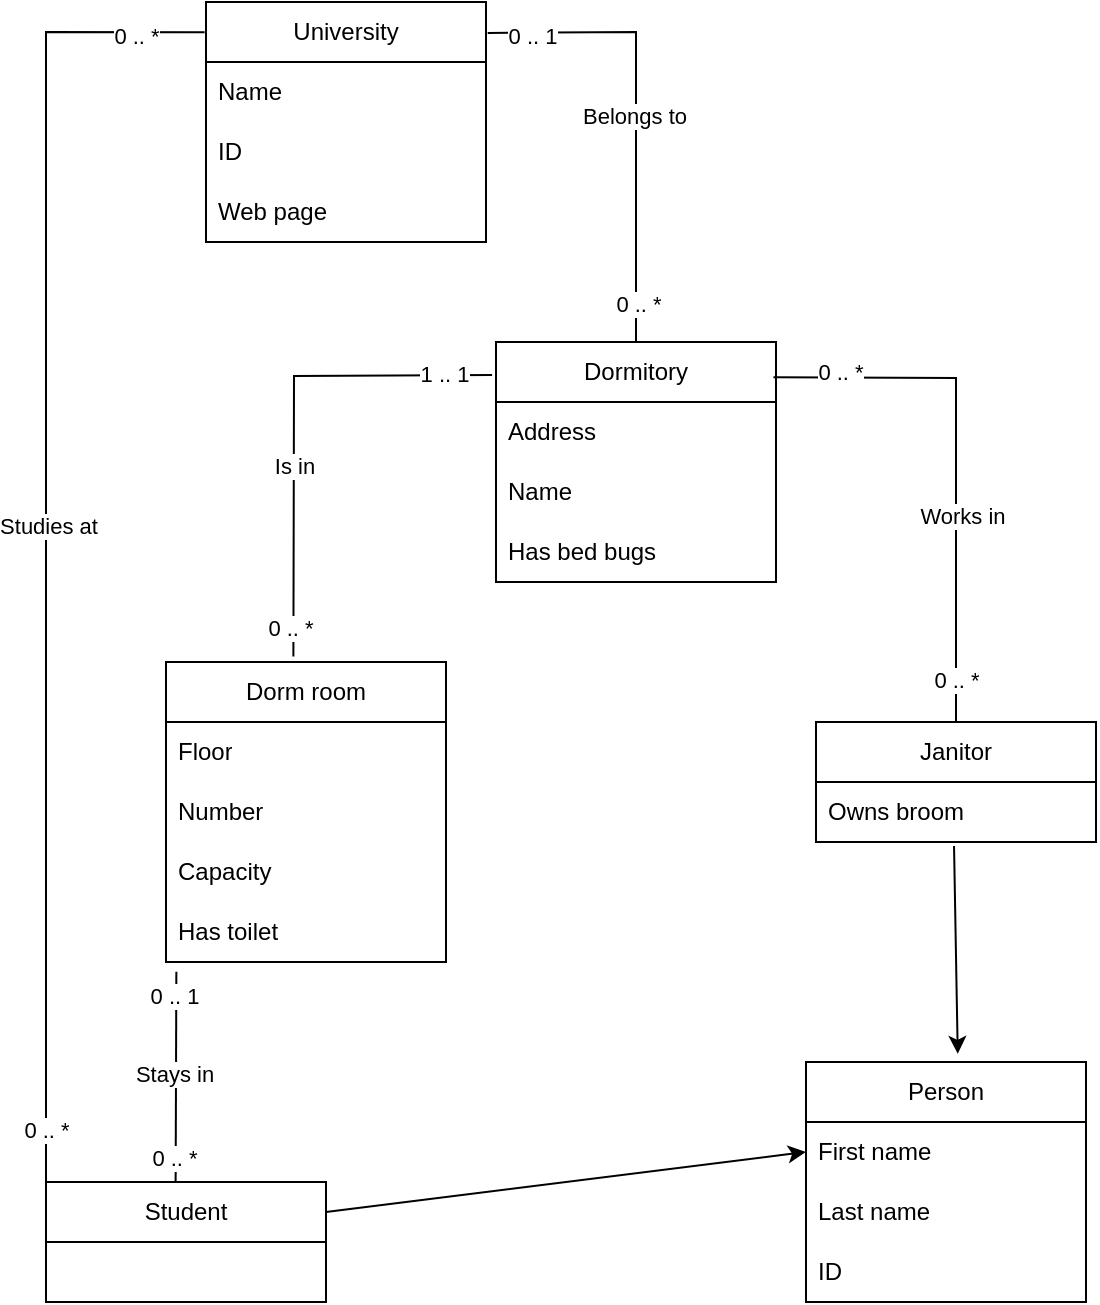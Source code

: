 <mxfile version="22.0.0" type="device">
  <diagram name="Page-1" id="OLIu7RG99fyWEe0Exp53">
    <mxGraphModel dx="875" dy="452" grid="1" gridSize="10" guides="1" tooltips="1" connect="1" arrows="1" fold="1" page="1" pageScale="1" pageWidth="850" pageHeight="1100" math="0" shadow="0">
      <root>
        <mxCell id="0" />
        <mxCell id="1" parent="0" />
        <mxCell id="sVUaPu0e6qtLdi5J08xP-43" value="Dormitory" style="swimlane;fontStyle=0;childLayout=stackLayout;horizontal=1;startSize=30;horizontalStack=0;resizeParent=1;resizeParentMax=0;resizeLast=0;collapsible=1;marginBottom=0;whiteSpace=wrap;html=1;" parent="1" vertex="1">
          <mxGeometry x="265" y="330" width="140" height="120" as="geometry" />
        </mxCell>
        <mxCell id="sVUaPu0e6qtLdi5J08xP-44" value="Address" style="text;strokeColor=none;fillColor=none;align=left;verticalAlign=middle;spacingLeft=4;spacingRight=4;overflow=hidden;points=[[0,0.5],[1,0.5]];portConstraint=eastwest;rotatable=0;whiteSpace=wrap;html=1;" parent="sVUaPu0e6qtLdi5J08xP-43" vertex="1">
          <mxGeometry y="30" width="140" height="30" as="geometry" />
        </mxCell>
        <mxCell id="sVUaPu0e6qtLdi5J08xP-45" value="Name" style="text;strokeColor=none;fillColor=none;align=left;verticalAlign=middle;spacingLeft=4;spacingRight=4;overflow=hidden;points=[[0,0.5],[1,0.5]];portConstraint=eastwest;rotatable=0;whiteSpace=wrap;html=1;" parent="sVUaPu0e6qtLdi5J08xP-43" vertex="1">
          <mxGeometry y="60" width="140" height="30" as="geometry" />
        </mxCell>
        <mxCell id="sVUaPu0e6qtLdi5J08xP-46" value="Has bed bugs" style="text;strokeColor=none;fillColor=none;align=left;verticalAlign=middle;spacingLeft=4;spacingRight=4;overflow=hidden;points=[[0,0.5],[1,0.5]];portConstraint=eastwest;rotatable=0;whiteSpace=wrap;html=1;" parent="sVUaPu0e6qtLdi5J08xP-43" vertex="1">
          <mxGeometry y="90" width="140" height="30" as="geometry" />
        </mxCell>
        <mxCell id="sVUaPu0e6qtLdi5J08xP-47" value="Dorm room" style="swimlane;fontStyle=0;childLayout=stackLayout;horizontal=1;startSize=30;horizontalStack=0;resizeParent=1;resizeParentMax=0;resizeLast=0;collapsible=1;marginBottom=0;whiteSpace=wrap;html=1;" parent="1" vertex="1">
          <mxGeometry x="100" y="490" width="140" height="150" as="geometry" />
        </mxCell>
        <mxCell id="sVUaPu0e6qtLdi5J08xP-48" value="Floor" style="text;strokeColor=none;fillColor=none;align=left;verticalAlign=middle;spacingLeft=4;spacingRight=4;overflow=hidden;points=[[0,0.5],[1,0.5]];portConstraint=eastwest;rotatable=0;whiteSpace=wrap;html=1;" parent="sVUaPu0e6qtLdi5J08xP-47" vertex="1">
          <mxGeometry y="30" width="140" height="30" as="geometry" />
        </mxCell>
        <mxCell id="sVUaPu0e6qtLdi5J08xP-49" value="Number" style="text;strokeColor=none;fillColor=none;align=left;verticalAlign=middle;spacingLeft=4;spacingRight=4;overflow=hidden;points=[[0,0.5],[1,0.5]];portConstraint=eastwest;rotatable=0;whiteSpace=wrap;html=1;" parent="sVUaPu0e6qtLdi5J08xP-47" vertex="1">
          <mxGeometry y="60" width="140" height="30" as="geometry" />
        </mxCell>
        <mxCell id="sVUaPu0e6qtLdi5J08xP-67" value="Capacity" style="text;strokeColor=none;fillColor=none;align=left;verticalAlign=middle;spacingLeft=4;spacingRight=4;overflow=hidden;points=[[0,0.5],[1,0.5]];portConstraint=eastwest;rotatable=0;whiteSpace=wrap;html=1;" parent="sVUaPu0e6qtLdi5J08xP-47" vertex="1">
          <mxGeometry y="90" width="140" height="30" as="geometry" />
        </mxCell>
        <mxCell id="sVUaPu0e6qtLdi5J08xP-50" value="Has toilet" style="text;strokeColor=none;fillColor=none;align=left;verticalAlign=middle;spacingLeft=4;spacingRight=4;overflow=hidden;points=[[0,0.5],[1,0.5]];portConstraint=eastwest;rotatable=0;whiteSpace=wrap;html=1;" parent="sVUaPu0e6qtLdi5J08xP-47" vertex="1">
          <mxGeometry y="120" width="140" height="30" as="geometry" />
        </mxCell>
        <mxCell id="sVUaPu0e6qtLdi5J08xP-51" value="Person" style="swimlane;fontStyle=0;childLayout=stackLayout;horizontal=1;startSize=30;horizontalStack=0;resizeParent=1;resizeParentMax=0;resizeLast=0;collapsible=1;marginBottom=0;whiteSpace=wrap;html=1;" parent="1" vertex="1">
          <mxGeometry x="420" y="690" width="140" height="120" as="geometry">
            <mxRectangle x="420" y="690" width="80" height="30" as="alternateBounds" />
          </mxGeometry>
        </mxCell>
        <mxCell id="sVUaPu0e6qtLdi5J08xP-52" value="First name" style="text;strokeColor=none;fillColor=none;align=left;verticalAlign=middle;spacingLeft=4;spacingRight=4;overflow=hidden;points=[[0,0.5],[1,0.5]];portConstraint=eastwest;rotatable=0;whiteSpace=wrap;html=1;" parent="sVUaPu0e6qtLdi5J08xP-51" vertex="1">
          <mxGeometry y="30" width="140" height="30" as="geometry" />
        </mxCell>
        <mxCell id="sVUaPu0e6qtLdi5J08xP-53" value="Last name" style="text;strokeColor=none;fillColor=none;align=left;verticalAlign=middle;spacingLeft=4;spacingRight=4;overflow=hidden;points=[[0,0.5],[1,0.5]];portConstraint=eastwest;rotatable=0;whiteSpace=wrap;html=1;" parent="sVUaPu0e6qtLdi5J08xP-51" vertex="1">
          <mxGeometry y="60" width="140" height="30" as="geometry" />
        </mxCell>
        <mxCell id="sVUaPu0e6qtLdi5J08xP-54" value="ID" style="text;strokeColor=none;fillColor=none;align=left;verticalAlign=middle;spacingLeft=4;spacingRight=4;overflow=hidden;points=[[0,0.5],[1,0.5]];portConstraint=eastwest;rotatable=0;whiteSpace=wrap;html=1;" parent="sVUaPu0e6qtLdi5J08xP-51" vertex="1">
          <mxGeometry y="90" width="140" height="30" as="geometry" />
        </mxCell>
        <mxCell id="sVUaPu0e6qtLdi5J08xP-55" value="Student" style="swimlane;fontStyle=0;childLayout=stackLayout;horizontal=1;startSize=30;horizontalStack=0;resizeParent=1;resizeParentMax=0;resizeLast=0;collapsible=1;marginBottom=0;whiteSpace=wrap;html=1;" parent="1" vertex="1">
          <mxGeometry x="40" y="750" width="140" height="60" as="geometry" />
        </mxCell>
        <mxCell id="sVUaPu0e6qtLdi5J08xP-59" value="Janitor" style="swimlane;fontStyle=0;childLayout=stackLayout;horizontal=1;startSize=30;horizontalStack=0;resizeParent=1;resizeParentMax=0;resizeLast=0;collapsible=1;marginBottom=0;whiteSpace=wrap;html=1;" parent="1" vertex="1">
          <mxGeometry x="425" y="520" width="140" height="60" as="geometry" />
        </mxCell>
        <mxCell id="sVUaPu0e6qtLdi5J08xP-60" value="Owns broom" style="text;strokeColor=none;fillColor=none;align=left;verticalAlign=middle;spacingLeft=4;spacingRight=4;overflow=hidden;points=[[0,0.5],[1,0.5]];portConstraint=eastwest;rotatable=0;whiteSpace=wrap;html=1;" parent="sVUaPu0e6qtLdi5J08xP-59" vertex="1">
          <mxGeometry y="30" width="140" height="30" as="geometry" />
        </mxCell>
        <mxCell id="sVUaPu0e6qtLdi5J08xP-63" value="University" style="swimlane;fontStyle=0;childLayout=stackLayout;horizontal=1;startSize=30;horizontalStack=0;resizeParent=1;resizeParentMax=0;resizeLast=0;collapsible=1;marginBottom=0;whiteSpace=wrap;html=1;" parent="1" vertex="1">
          <mxGeometry x="120" y="160" width="140" height="120" as="geometry" />
        </mxCell>
        <mxCell id="sVUaPu0e6qtLdi5J08xP-64" value="Name" style="text;strokeColor=none;fillColor=none;align=left;verticalAlign=middle;spacingLeft=4;spacingRight=4;overflow=hidden;points=[[0,0.5],[1,0.5]];portConstraint=eastwest;rotatable=0;whiteSpace=wrap;html=1;" parent="sVUaPu0e6qtLdi5J08xP-63" vertex="1">
          <mxGeometry y="30" width="140" height="30" as="geometry" />
        </mxCell>
        <mxCell id="sVUaPu0e6qtLdi5J08xP-65" value="ID" style="text;strokeColor=none;fillColor=none;align=left;verticalAlign=middle;spacingLeft=4;spacingRight=4;overflow=hidden;points=[[0,0.5],[1,0.5]];portConstraint=eastwest;rotatable=0;whiteSpace=wrap;html=1;" parent="sVUaPu0e6qtLdi5J08xP-63" vertex="1">
          <mxGeometry y="60" width="140" height="30" as="geometry" />
        </mxCell>
        <mxCell id="sVUaPu0e6qtLdi5J08xP-66" value="Web page" style="text;strokeColor=none;fillColor=none;align=left;verticalAlign=middle;spacingLeft=4;spacingRight=4;overflow=hidden;points=[[0,0.5],[1,0.5]];portConstraint=eastwest;rotatable=0;whiteSpace=wrap;html=1;" parent="sVUaPu0e6qtLdi5J08xP-63" vertex="1">
          <mxGeometry y="90" width="140" height="30" as="geometry" />
        </mxCell>
        <mxCell id="sVUaPu0e6qtLdi5J08xP-68" value="" style="endArrow=classic;html=1;rounded=0;entryX=0.542;entryY=-0.034;entryDx=0;entryDy=0;exitX=0.493;exitY=1.067;exitDx=0;exitDy=0;exitPerimeter=0;entryPerimeter=0;" parent="1" source="sVUaPu0e6qtLdi5J08xP-60" target="sVUaPu0e6qtLdi5J08xP-51" edge="1">
          <mxGeometry width="50" height="50" relative="1" as="geometry">
            <mxPoint x="494.86" y="613.99" as="sourcePoint" />
            <mxPoint x="560" y="350" as="targetPoint" />
            <Array as="points" />
          </mxGeometry>
        </mxCell>
        <mxCell id="sVUaPu0e6qtLdi5J08xP-69" value="" style="endArrow=classic;html=1;rounded=0;exitX=1;exitY=0.25;exitDx=0;exitDy=0;entryX=0;entryY=0.5;entryDx=0;entryDy=0;" parent="1" source="sVUaPu0e6qtLdi5J08xP-55" target="sVUaPu0e6qtLdi5J08xP-52" edge="1">
          <mxGeometry width="50" height="50" relative="1" as="geometry">
            <mxPoint x="265" y="755" as="sourcePoint" />
            <mxPoint x="420" y="740" as="targetPoint" />
            <Array as="points" />
          </mxGeometry>
        </mxCell>
        <mxCell id="y-oBN6ujElm2mOtHudqO-3" value="" style="endArrow=none;html=1;rounded=0;exitX=0.991;exitY=0.147;exitDx=0;exitDy=0;entryX=0.5;entryY=0;entryDx=0;entryDy=0;exitPerimeter=0;" edge="1" parent="1" source="sVUaPu0e6qtLdi5J08xP-43" target="sVUaPu0e6qtLdi5J08xP-59">
          <mxGeometry width="50" height="50" relative="1" as="geometry">
            <mxPoint x="400" y="620" as="sourcePoint" />
            <mxPoint x="450" y="570" as="targetPoint" />
            <Array as="points">
              <mxPoint x="495" y="348" />
            </Array>
          </mxGeometry>
        </mxCell>
        <mxCell id="y-oBN6ujElm2mOtHudqO-6" value="0 .. *" style="edgeLabel;html=1;align=center;verticalAlign=middle;resizable=0;points=[];" vertex="1" connectable="0" parent="y-oBN6ujElm2mOtHudqO-3">
          <mxGeometry x="-0.753" y="3" relative="1" as="geometry">
            <mxPoint as="offset" />
          </mxGeometry>
        </mxCell>
        <mxCell id="y-oBN6ujElm2mOtHudqO-7" value="Works in" style="edgeLabel;html=1;align=center;verticalAlign=middle;resizable=0;points=[];" vertex="1" connectable="0" parent="y-oBN6ujElm2mOtHudqO-3">
          <mxGeometry x="0.221" y="3" relative="1" as="geometry">
            <mxPoint as="offset" />
          </mxGeometry>
        </mxCell>
        <mxCell id="y-oBN6ujElm2mOtHudqO-8" value="0 .. *" style="edgeLabel;html=1;align=center;verticalAlign=middle;resizable=0;points=[];" vertex="1" connectable="0" parent="y-oBN6ujElm2mOtHudqO-3">
          <mxGeometry x="0.837" relative="1" as="geometry">
            <mxPoint as="offset" />
          </mxGeometry>
        </mxCell>
        <mxCell id="y-oBN6ujElm2mOtHudqO-9" value="" style="endArrow=none;html=1;rounded=0;exitX=-0.014;exitY=0.138;exitDx=0;exitDy=0;exitPerimeter=0;entryX=0.455;entryY=-0.018;entryDx=0;entryDy=0;entryPerimeter=0;" edge="1" parent="1" source="sVUaPu0e6qtLdi5J08xP-43" target="sVUaPu0e6qtLdi5J08xP-47">
          <mxGeometry width="50" height="50" relative="1" as="geometry">
            <mxPoint x="440" y="430" as="sourcePoint" />
            <mxPoint x="490" y="380" as="targetPoint" />
            <Array as="points">
              <mxPoint x="164" y="347" />
            </Array>
          </mxGeometry>
        </mxCell>
        <mxCell id="y-oBN6ujElm2mOtHudqO-11" value="Is in" style="edgeLabel;html=1;align=center;verticalAlign=middle;resizable=0;points=[];" vertex="1" connectable="0" parent="y-oBN6ujElm2mOtHudqO-9">
          <mxGeometry x="0.198" relative="1" as="geometry">
            <mxPoint as="offset" />
          </mxGeometry>
        </mxCell>
        <mxCell id="y-oBN6ujElm2mOtHudqO-13" value="1 .. 1" style="edgeLabel;html=1;align=center;verticalAlign=middle;resizable=0;points=[];" vertex="1" connectable="0" parent="y-oBN6ujElm2mOtHudqO-9">
          <mxGeometry x="-0.801" y="-1" relative="1" as="geometry">
            <mxPoint as="offset" />
          </mxGeometry>
        </mxCell>
        <mxCell id="y-oBN6ujElm2mOtHudqO-14" value="0 .. *" style="edgeLabel;html=1;align=center;verticalAlign=middle;resizable=0;points=[];" vertex="1" connectable="0" parent="y-oBN6ujElm2mOtHudqO-9">
          <mxGeometry x="0.881" y="-2" relative="1" as="geometry">
            <mxPoint as="offset" />
          </mxGeometry>
        </mxCell>
        <mxCell id="y-oBN6ujElm2mOtHudqO-15" value="" style="endArrow=none;html=1;rounded=0;exitX=0.5;exitY=0;exitDx=0;exitDy=0;entryX=1.006;entryY=0.129;entryDx=0;entryDy=0;entryPerimeter=0;" edge="1" parent="1" source="sVUaPu0e6qtLdi5J08xP-43" target="sVUaPu0e6qtLdi5J08xP-63">
          <mxGeometry width="50" height="50" relative="1" as="geometry">
            <mxPoint x="290" y="290" as="sourcePoint" />
            <mxPoint x="340" y="240" as="targetPoint" />
            <Array as="points">
              <mxPoint x="335" y="175" />
            </Array>
          </mxGeometry>
        </mxCell>
        <mxCell id="y-oBN6ujElm2mOtHudqO-16" value="0 .. 1" style="edgeLabel;html=1;align=center;verticalAlign=middle;resizable=0;points=[];" vertex="1" connectable="0" parent="y-oBN6ujElm2mOtHudqO-15">
          <mxGeometry x="0.805" y="1" relative="1" as="geometry">
            <mxPoint as="offset" />
          </mxGeometry>
        </mxCell>
        <mxCell id="y-oBN6ujElm2mOtHudqO-17" value="Belongs to" style="edgeLabel;html=1;align=center;verticalAlign=middle;resizable=0;points=[];" vertex="1" connectable="0" parent="y-oBN6ujElm2mOtHudqO-15">
          <mxGeometry x="-0.015" y="1" relative="1" as="geometry">
            <mxPoint as="offset" />
          </mxGeometry>
        </mxCell>
        <mxCell id="y-oBN6ujElm2mOtHudqO-18" value="0 .. *" style="edgeLabel;html=1;align=center;verticalAlign=middle;resizable=0;points=[];" vertex="1" connectable="0" parent="y-oBN6ujElm2mOtHudqO-15">
          <mxGeometry x="-0.832" y="-1" relative="1" as="geometry">
            <mxPoint as="offset" />
          </mxGeometry>
        </mxCell>
        <mxCell id="y-oBN6ujElm2mOtHudqO-19" value="" style="endArrow=none;html=1;rounded=0;entryX=0.037;entryY=1.161;entryDx=0;entryDy=0;entryPerimeter=0;exitX=0.463;exitY=-0.001;exitDx=0;exitDy=0;exitPerimeter=0;" edge="1" parent="1" source="sVUaPu0e6qtLdi5J08xP-55" target="sVUaPu0e6qtLdi5J08xP-50">
          <mxGeometry width="50" height="50" relative="1" as="geometry">
            <mxPoint x="290" y="750" as="sourcePoint" />
            <mxPoint x="340" y="700" as="targetPoint" />
            <Array as="points" />
          </mxGeometry>
        </mxCell>
        <mxCell id="y-oBN6ujElm2mOtHudqO-20" value="Stays in" style="edgeLabel;html=1;align=center;verticalAlign=middle;resizable=0;points=[];" vertex="1" connectable="0" parent="y-oBN6ujElm2mOtHudqO-19">
          <mxGeometry x="0.027" y="1" relative="1" as="geometry">
            <mxPoint as="offset" />
          </mxGeometry>
        </mxCell>
        <mxCell id="y-oBN6ujElm2mOtHudqO-21" value="0 .. 1" style="edgeLabel;html=1;align=center;verticalAlign=middle;resizable=0;points=[];" vertex="1" connectable="0" parent="y-oBN6ujElm2mOtHudqO-19">
          <mxGeometry x="0.667" y="1" relative="1" as="geometry">
            <mxPoint y="-6" as="offset" />
          </mxGeometry>
        </mxCell>
        <mxCell id="y-oBN6ujElm2mOtHudqO-22" value="0 .. *" style="edgeLabel;html=1;align=center;verticalAlign=middle;resizable=0;points=[];" vertex="1" connectable="0" parent="y-oBN6ujElm2mOtHudqO-19">
          <mxGeometry x="-0.703" y="1" relative="1" as="geometry">
            <mxPoint y="3" as="offset" />
          </mxGeometry>
        </mxCell>
        <mxCell id="y-oBN6ujElm2mOtHudqO-23" value="" style="endArrow=none;html=1;rounded=0;entryX=-0.005;entryY=0.126;entryDx=0;entryDy=0;entryPerimeter=0;exitX=0;exitY=0.25;exitDx=0;exitDy=0;" edge="1" parent="1" source="sVUaPu0e6qtLdi5J08xP-55" target="sVUaPu0e6qtLdi5J08xP-63">
          <mxGeometry width="50" height="50" relative="1" as="geometry">
            <mxPoint x="250" y="520" as="sourcePoint" />
            <mxPoint x="300" y="470" as="targetPoint" />
            <Array as="points">
              <mxPoint x="40" y="175" />
            </Array>
          </mxGeometry>
        </mxCell>
        <mxCell id="y-oBN6ujElm2mOtHudqO-24" value="Studies at" style="edgeLabel;html=1;align=center;verticalAlign=middle;resizable=0;points=[];" vertex="1" connectable="0" parent="y-oBN6ujElm2mOtHudqO-23">
          <mxGeometry x="0.027" y="-1" relative="1" as="geometry">
            <mxPoint as="offset" />
          </mxGeometry>
        </mxCell>
        <mxCell id="y-oBN6ujElm2mOtHudqO-25" value="0 .. *" style="edgeLabel;html=1;align=center;verticalAlign=middle;resizable=0;points=[];" vertex="1" connectable="0" parent="y-oBN6ujElm2mOtHudqO-23">
          <mxGeometry x="0.897" y="-2" relative="1" as="geometry">
            <mxPoint as="offset" />
          </mxGeometry>
        </mxCell>
        <mxCell id="y-oBN6ujElm2mOtHudqO-26" value="0 .. *" style="edgeLabel;html=1;align=center;verticalAlign=middle;resizable=0;points=[];" vertex="1" connectable="0" parent="y-oBN6ujElm2mOtHudqO-23">
          <mxGeometry x="-0.876" relative="1" as="geometry">
            <mxPoint as="offset" />
          </mxGeometry>
        </mxCell>
      </root>
    </mxGraphModel>
  </diagram>
</mxfile>
